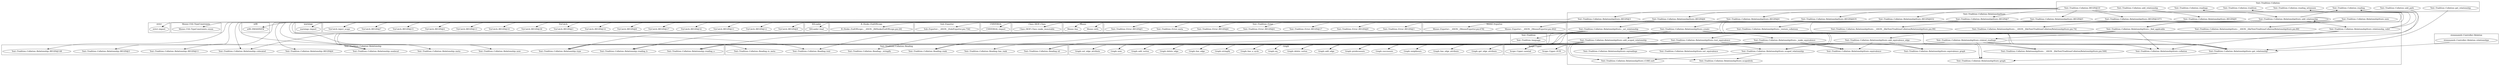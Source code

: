 digraph {
graph [overlap=false]
subgraph cluster_Text_Tradition_Collation {
	label="Text::Tradition::Collation";
	"Text::Tradition::Collation::reading";
	"Text::Tradition::Collation::add_relationship";
	"Text::Tradition::Collation::readings";
	"Text::Tradition::Collation::tradition";
	"Text::Tradition::Collation::reading_witnesses";
	"Text::Tradition::Collation::add_path";
	"Text::Tradition::Collation::get_relationship";
	"Text::Tradition::Collation::BEGIN@10";
}
subgraph cluster_TryCatch {
	label="TryCatch";
	"TryCatch::BEGIN@17";
	"TryCatch::BEGIN@8";
	"TryCatch::BEGIN@14";
	"TryCatch::BEGIN@3";
	"TryCatch::BEGIN@30";
	"TryCatch::BEGIN@10";
	"TryCatch::inject_scope";
	"TryCatch::BEGIN@13";
	"TryCatch::BEGIN@4";
	"TryCatch::BEGIN@15";
	"TryCatch::BEGIN@7";
	"TryCatch::BEGIN@9";
	"TryCatch::BEGIN@12";
	"TryCatch::BEGIN@11";
	"TryCatch::BEGIN@32";
}
subgraph cluster_utf8 {
	label="utf8";
	"utf8::SWASHNEW";
}
subgraph cluster_UNIVERSAL {
	label="UNIVERSAL";
	"UNIVERSAL::import";
}
subgraph cluster_Text_Tradition_Collation_RelationshipStore {
	label="Text::Tradition::Collation::RelationshipStore";
	"Text::Tradition::Collation::RelationshipStore::new";
	"Text::Tradition::Collation::RelationshipStore::scoped_relationship";
	"Text::Tradition::Collation::RelationshipStore::__ANON__[lib/Text/Tradition/Collation/RelationshipStore.pm:99]";
	"Text::Tradition::Collation::RelationshipStore::__ANON__[lib/Text/Tradition/Collation/RelationshipStore.pm:508]";
	"Text::Tradition::Collation::RelationshipStore::add_relationship";
	"Text::Tradition::Collation::RelationshipStore::scopedrels";
	"Text::Tradition::Collation::RelationshipStore::_make_equivalence";
	"Text::Tradition::Collation::RelationshipStore::BEGIN@4";
	"Text::Tradition::Collation::RelationshipStore::__ANON__[lib/Text/Tradition/Collation/RelationshipStore.pm:74]";
	"Text::Tradition::Collation::RelationshipStore::add_scoped_relationship";
	"Text::Tradition::Collation::RelationshipStore::__ANON__[lib/Text/Tradition/Collation/RelationshipStore.pm:80]";
	"Text::Tradition::Collation::RelationshipStore::BEGIN@7";
	"Text::Tradition::Collation::RelationshipStore::_set_relationship";
	"Text::Tradition::Collation::RelationshipStore::eqreadings";
	"Text::Tradition::Collation::RelationshipStore::BEGIN@5";
	"Text::Tradition::Collation::RelationshipStore::_restore_collations";
	"Text::Tradition::Collation::RelationshipStore::BEGIN@1073";
	"Text::Tradition::Collation::RelationshipStore::graph";
	"Text::Tradition::Collation::RelationshipStore::BEGIN@635";
	"Text::Tradition::Collation::RelationshipStore::equivalence_graph";
	"Text::Tradition::Collation::RelationshipStore::add_equivalence_edge";
	"Text::Tradition::Collation::RelationshipStore::equivalence";
	"Text::Tradition::Collation::RelationshipStore::CORE:sort";
	"Text::Tradition::Collation::RelationshipStore::BEGIN@632";
	"Text::Tradition::Collation::RelationshipStore::test_equivalence";
	"Text::Tradition::Collation::RelationshipStore::related_readings";
	"Text::Tradition::Collation::RelationshipStore::relationship_valid";
	"Text::Tradition::Collation::RelationshipStore::_find_applicable";
	"Text::Tradition::Collation::RelationshipStore::collation";
	"Text::Tradition::Collation::RelationshipStore::BEGIN@3";
	"Text::Tradition::Collation::RelationshipStore::set_equivalence";
	"Text::Tradition::Collation::RelationshipStore::BEGIN@6";
	"Text::Tradition::Collation::RelationshipStore::BEGIN@9";
	"Text::Tradition::Collation::RelationshipStore::get_relationship";
	"Text::Tradition::Collation::RelationshipStore::create";
}
subgraph cluster_warnings {
	label="warnings";
	"warnings::import";
}
subgraph cluster_XSLoader {
	label="XSLoader";
	"XSLoader::load";
}
subgraph cluster_Class_MOP_Class {
	label="Class::MOP::Class";
	"Class::MOP::Class::make_immutable";
}
subgraph cluster_Moose {
	label="Moose";
	"Moose::with";
	"Moose::has";
}
subgraph cluster_Text_Tradition {
	label="Text::Tradition";
	"Text::Tradition::language";
}
subgraph cluster_Text_Tradition_Collation_Reading {
	label="Text::Tradition::Collation::Reading";
	"Text::Tradition::Collation::Reading::has_rank";
	"Text::Tradition::Collation::Reading::text";
	"Text::Tradition::Collation::Reading::_stringify";
	"Text::Tradition::Collation::Reading::is_meta";
	"Text::Tradition::Collation::Reading::rank";
	"Text::Tradition::Collation::Reading::id";
}
subgraph cluster_Graph {
	label="Graph";
	"Graph::successors";
	"Graph::get_edge_attribute";
	"Graph::add_vertex";
	"Graph::has_edge_attribute";
	"Graph::delete_vertex";
	"Graph::neighbours";
	"Graph::stringify";
	"Graph::set_edge_attribute";
	"Graph::has_edge";
	"Graph::add_edge";
	"Graph::eq";
	"Graph::predecessors";
	"Graph::delete_edge";
	"Graph::has_a_cycle";
	"Graph::new";
}
subgraph cluster_Text_Tradition_Error {
	label="Text::Tradition::Error";
	"Text::Tradition::Error::BEGIN@6";
	"Text::Tradition::Error::meta";
	"Text::Tradition::Error::BEGIN@5";
	"Text::Tradition::Error::BEGIN@3";
	"Text::Tradition::Error::BEGIN@9";
	"Text::Tradition::Error::BEGIN@17";
	"Text::Tradition::Error::BEGIN@4";
}
subgraph cluster_Moose_Exporter {
	label="Moose::Exporter";
	"Moose::Exporter::__ANON__[Moose/Exporter.pm:492]";
	"Moose::Exporter::__ANON__[Moose/Exporter.pm:678]";
}
subgraph cluster_Moose_Util_TypeConstraints {
	label="Moose::Util::TypeConstraints";
	"Moose::Util::TypeConstraints::enum";
}
subgraph cluster_stemmaweb_Controller_Relation {
	label="stemmaweb::Controller::Relation";
	"stemmaweb::Controller::Relation::relationships";
}
subgraph cluster_B_Hooks_EndOfScope {
	label="B::Hooks::EndOfScope";
	"B::Hooks::EndOfScope::__ANON__[B/Hooks/EndOfScope.pm:26]";
}
subgraph cluster_Text_Tradition_Collation_Relationship {
	label="Text::Tradition::Collation::Relationship";
	"Text::Tradition::Collation::Relationship::new";
	"Text::Tradition::Collation::Relationship::nonlocal";
	"Text::Tradition::Collation::Relationship::BEGIN@4";
	"Text::Tradition::Collation::Relationship::type";
	"Text::Tradition::Collation::Relationship::reading_b";
	"Text::Tradition::Collation::Relationship::reading_a";
	"Text::Tradition::Collation::Relationship::meta";
	"Text::Tradition::Collation::Relationship::BEGIN@11";
	"Text::Tradition::Collation::Relationship::BEGIN@148";
	"Text::Tradition::Collation::Relationship::colocated";
	"Text::Tradition::Collation::Relationship::BEGIN@3";
}
subgraph cluster_Scope_Upper {
	label="Scope::Upper";
	"Scope::Upper::unwind";
	"Scope::Upper::SUB";
}
subgraph cluster_Sub_Exporter {
	label="Sub::Exporter";
	"Sub::Exporter::__ANON__[Sub/Exporter.pm:756]";
}
subgraph cluster_strict {
	label="strict";
	"strict::import";
}
"Text::Tradition::Collation::BEGIN@10" -> "Text::Tradition::Collation::RelationshipStore::BEGIN@5";
"Text::Tradition::Collation::RelationshipStore::test_equivalence" -> "Graph::delete_vertex";
"Text::Tradition::Collation::RelationshipStore::_make_equivalence" -> "Graph::delete_vertex";
"Text::Tradition::Collation::RelationshipStore::test_equivalence" -> "Text::Tradition::Collation::RelationshipStore::equivalence";
"Text::Tradition::Collation::RelationshipStore::_make_equivalence" -> "Text::Tradition::Collation::RelationshipStore::equivalence";
"Text::Tradition::Collation::RelationshipStore::add_equivalence_edge" -> "Text::Tradition::Collation::RelationshipStore::equivalence";
"Text::Tradition::Collation::RelationshipStore::relationship_valid" -> "Text::Tradition::Collation::RelationshipStore::test_equivalence";
"Text::Tradition::Collation::RelationshipStore::_find_applicable" -> "Text::Tradition::Collation::Reading::text";
"Text::Tradition::Collation::RelationshipStore::add_relationship" -> "Text::Tradition::Collation::Reading::text";
"Text::Tradition::Collation::RelationshipStore::BEGIN@7" -> "TryCatch::BEGIN@9";
"Text::Tradition::Collation::RelationshipStore::new" -> "Text::Tradition::Collation::RelationshipStore::__ANON__[lib/Text/Tradition/Collation/RelationshipStore.pm:80]";
"Text::Tradition::Collation::RelationshipStore::BEGIN@7" -> "TryCatch::BEGIN@30";
"Text::Tradition::Collation::RelationshipStore::create" -> "Text::Tradition::Collation::RelationshipStore::scoped_relationship";
"Text::Tradition::Collation::RelationshipStore::add_relationship" -> "Text::Tradition::Collation::RelationshipStore::scoped_relationship";
"Text::Tradition::Collation::RelationshipStore::add_scoped_relationship" -> "Text::Tradition::Collation::RelationshipStore::scoped_relationship";
"Text::Tradition::Collation::RelationshipStore::BEGIN@7" -> "TryCatch::BEGIN@7";
"Text::Tradition::Collation::RelationshipStore::_find_applicable" -> "Text::Tradition::Collation::RelationshipStore::related_readings";
"Text::Tradition::Collation::RelationshipStore::BEGIN@5" -> "UNIVERSAL::import";
"Text::Tradition::Collation::RelationshipStore::BEGIN@6" -> "UNIVERSAL::import";
"Text::Tradition::Collation::RelationshipStore::get_relationship" -> "Graph::has_edge_attribute";
"Text::Tradition::Collation::RelationshipStore::test_equivalence" -> "Text::Tradition::Collation::RelationshipStore::equivalence_graph";
"Text::Tradition::Collation::RelationshipStore::_make_equivalence" -> "Text::Tradition::Collation::RelationshipStore::equivalence_graph";
"Text::Tradition::Collation::RelationshipStore::add_equivalence_edge" -> "Text::Tradition::Collation::RelationshipStore::equivalence_graph";
"Text::Tradition::Collation::RelationshipStore::BEGIN@5" -> "Text::Tradition::Error::BEGIN@5";
"Text::Tradition::Collation::RelationshipStore::BEGIN@6" -> "Moose::has";
"Text::Tradition::Collation::RelationshipStore::BEGIN@7" -> "TryCatch::BEGIN@12";
"Text::Tradition::Collation::RelationshipStore::BEGIN@6" -> "Text::Tradition::Collation::Relationship::meta";
"Text::Tradition::Collation::BEGIN@10" -> "Text::Tradition::Collation::RelationshipStore::BEGIN@7";
"Text::Tradition::Collation::RelationshipStore::_find_applicable" -> "Text::Tradition::Collation::tradition";
"Text::Tradition::Collation::RelationshipStore::_find_applicable" -> "Text::Tradition::Collation::readings";
"Text::Tradition::Collation::RelationshipStore::_make_equivalence" -> "Text::Tradition::Collation::RelationshipStore::eqreadings";
"Text::Tradition::Collation::RelationshipStore::_find_applicable" -> "Text::Tradition::Collation::Relationship::type";
"Text::Tradition::Collation::RelationshipStore::__ANON__[lib/Text/Tradition/Collation/RelationshipStore.pm:508]" -> "Text::Tradition::Collation::Relationship::type";
"Text::Tradition::Collation::RelationshipStore::add_scoped_relationship" -> "Text::Tradition::Collation::Relationship::type";
"Text::Tradition::Collation::RelationshipStore::create" -> "Text::Tradition::Collation::Relationship::new";
"Text::Tradition::Collation::RelationshipStore::test_equivalence" -> "Scope::Upper::SUB";
"Text::Tradition::Collation::RelationshipStore::related_readings" -> "Scope::Upper::SUB";
"Text::Tradition::Collation::RelationshipStore::_make_equivalence" -> "Scope::Upper::SUB";
"Text::Tradition::Collation::RelationshipStore::_find_applicable" -> "Text::Tradition::Collation::Relationship::reading_a";
"Text::Tradition::Collation::RelationshipStore::add_scoped_relationship" -> "Text::Tradition::Collation::Relationship::reading_a";
"Text::Tradition::Collation::RelationshipStore::BEGIN@7" -> "Sub::Exporter::__ANON__[Sub/Exporter.pm:756]";
"Text::Tradition::Collation::RelationshipStore::BEGIN@7" -> "TryCatch::BEGIN@11";
"Text::Tradition::Collation::RelationshipStore::BEGIN@6" -> "Text::Tradition::Collation::Relationship::BEGIN@11";
"Text::Tradition::Collation::RelationshipStore::BEGIN@3" -> "strict::import";
"Text::Tradition::Collation::RelationshipStore::BEGIN@5" -> "Text::Tradition::Error::meta";
"Text::Tradition::Collation::RelationshipStore::_set_relationship" -> "Graph::set_edge_attribute";
"Text::Tradition::Collation::RelationshipStore::BEGIN@6" -> "Text::Tradition::Collation::Relationship::BEGIN@148";
"Text::Tradition::Collation::RelationshipStore::_make_equivalence" -> "Text::Tradition::Collation::RelationshipStore::set_equivalence";
"Text::Tradition::Collation::RelationshipStore::BEGIN@5" -> "Text::Tradition::Error::BEGIN@4";
"Text::Tradition::Collation::RelationshipStore::relationship_valid" -> "Text::Tradition::Collation::Reading::has_rank";
"Text::Tradition::Collation::RelationshipStore::BEGIN@7" -> "B::Hooks::EndOfScope::__ANON__[B/Hooks/EndOfScope.pm:26]";
"Text::Tradition::Collation::RelationshipStore::BEGIN@7" -> "XSLoader::load";
"Text::Tradition::Collation::RelationshipStore::BEGIN@5" -> "Moose::with";
"Text::Tradition::Collation::RelationshipStore::BEGIN@1073" -> "Moose::Exporter::__ANON__[Moose/Exporter.pm:678]";
"Text::Tradition::Collation::RelationshipStore::new" -> "Text::Tradition::Collation::RelationshipStore::__ANON__[lib/Text/Tradition/Collation/RelationshipStore.pm:99]";
"Text::Tradition::Collation::RelationshipStore::BEGIN@9" -> "Moose::Exporter::__ANON__[Moose/Exporter.pm:492]";
"Text::Tradition::Collation::RelationshipStore::BEGIN@6" -> "Text::Tradition::Collation::Relationship::BEGIN@4";
"Text::Tradition::Collation::BEGIN@10" -> "Text::Tradition::Collation::RelationshipStore::BEGIN@635";
"Text::Tradition::Collation::RelationshipStore::related_readings" -> "Text::Tradition::Collation::reading";
"Text::Tradition::Collation::RelationshipStore::relationship_valid" -> "Text::Tradition::Collation::reading";
"Text::Tradition::Collation::RelationshipStore::add_relationship" -> "Text::Tradition::Collation::reading";
"Text::Tradition::Collation::RelationshipStore::add_relationship" -> "utf8::SWASHNEW";
"Text::Tradition::Collation::RelationshipStore::BEGIN@7" -> "TryCatch::BEGIN@13";
"Text::Tradition::Collation::RelationshipStore::related_readings" -> "Text::Tradition::Collation::RelationshipStore::graph";
"Text::Tradition::Collation::RelationshipStore::get_relationship" -> "Text::Tradition::Collation::RelationshipStore::graph";
"Text::Tradition::Collation::RelationshipStore::_set_relationship" -> "Text::Tradition::Collation::RelationshipStore::graph";
"Text::Tradition::Collation::RelationshipStore::BEGIN@635" -> "TryCatch::inject_scope";
"Text::Tradition::Collation::RelationshipStore::BEGIN@632" -> "TryCatch::inject_scope";
"Text::Tradition::Collation::RelationshipStore::test_equivalence" -> "Graph::stringify";
"Text::Tradition::Collation::RelationshipStore::relationship_valid" -> "Text::Tradition::Collation::reading_witnesses";
"Text::Tradition::Collation::BEGIN@10" -> "Text::Tradition::Collation::RelationshipStore::BEGIN@3";
"stemmaweb::Controller::Relation::relationships" -> "Text::Tradition::Collation::RelationshipStore::get_relationship";
"Text::Tradition::Collation::RelationshipStore::related_readings" -> "Text::Tradition::Collation::RelationshipStore::get_relationship";
"Text::Tradition::Collation::RelationshipStore::create" -> "Text::Tradition::Collation::RelationshipStore::get_relationship";
"Text::Tradition::Collation::get_relationship" -> "Text::Tradition::Collation::RelationshipStore::get_relationship";
"Text::Tradition::Collation::RelationshipStore::add_relationship" -> "Text::Tradition::Collation::RelationshipStore::get_relationship";
"Text::Tradition::Collation::RelationshipStore::BEGIN@7" -> "TryCatch::BEGIN@10";
"Text::Tradition::Collation::RelationshipStore::BEGIN@5" -> "Text::Tradition::Error::BEGIN@17";
"Text::Tradition::Collation::RelationshipStore::BEGIN@5" -> "Text::Tradition::Error::BEGIN@9";
"Text::Tradition::Collation::RelationshipStore::_find_applicable" -> "Text::Tradition::Collation::Reading::id";
"Text::Tradition::Collation::RelationshipStore::related_readings" -> "Text::Tradition::Collation::Reading::id";
"Text::Tradition::Collation::BEGIN@10" -> "Text::Tradition::Collation::RelationshipStore::BEGIN@632";
"Text::Tradition::Collation::RelationshipStore::BEGIN@4" -> "warnings::import";
"Text::Tradition::Collation::RelationshipStore::add_relationship" -> "Text::Tradition::Collation::Reading::is_meta";
"Text::Tradition::Collation::RelationshipStore::_find_applicable" -> "Text::Tradition::language";
"Text::Tradition::Collation::RelationshipStore::_find_applicable" -> "Text::Tradition::Collation::Reading::_stringify";
"Text::Tradition::Collation::RelationshipStore::related_readings" -> "Text::Tradition::Collation::RelationshipStore::collation";
"Text::Tradition::Collation::RelationshipStore::relationship_valid" -> "Text::Tradition::Collation::RelationshipStore::collation";
"Text::Tradition::Collation::RelationshipStore::_find_applicable" -> "Text::Tradition::Collation::RelationshipStore::collation";
"Text::Tradition::Collation::RelationshipStore::add_relationship" -> "Text::Tradition::Collation::RelationshipStore::collation";
"Text::Tradition::Collation::RelationshipStore::get_relationship" -> "Graph::get_edge_attribute";
"Text::Tradition::Collation::RelationshipStore::create" -> "Text::Tradition::Collation::Relationship::nonlocal";
"Text::Tradition::Collation::RelationshipStore::add_relationship" -> "Text::Tradition::Collation::Relationship::nonlocal";
"Text::Tradition::Collation::RelationshipStore::test_equivalence" -> "Graph::has_a_cycle";
"Text::Tradition::Collation::RelationshipStore::BEGIN@7" -> "TryCatch::BEGIN@3";
"Text::Tradition::Collation::RelationshipStore::test_equivalence" -> "Graph::add_edge";
"Text::Tradition::Collation::RelationshipStore::_make_equivalence" -> "Graph::add_edge";
"Text::Tradition::Collation::RelationshipStore::add_equivalence_edge" -> "Graph::add_edge";
"Text::Tradition::Collation::RelationshipStore::_set_relationship" -> "Graph::add_edge";
"Text::Tradition::Collation::BEGIN@10" -> "Text::Tradition::Collation::RelationshipStore::BEGIN@4";
"Text::Tradition::Collation::RelationshipStore::new" -> "Text::Tradition::Collation::RelationshipStore::__ANON__[lib/Text/Tradition/Collation/RelationshipStore.pm:74]";
"Text::Tradition::Collation::RelationshipStore::test_equivalence" -> "Scope::Upper::unwind";
"Text::Tradition::Collation::RelationshipStore::related_readings" -> "Scope::Upper::unwind";
"Text::Tradition::Collation::RelationshipStore::_make_equivalence" -> "Scope::Upper::unwind";
"Text::Tradition::Collation::RelationshipStore::BEGIN@5" -> "Class::MOP::Class::make_immutable";
"Text::Tradition::Collation::RelationshipStore::BEGIN@6" -> "Class::MOP::Class::make_immutable";
"Text::Tradition::Collation::RelationshipStore::_set_relationship" -> "Text::Tradition::Collation::Relationship::colocated";
"Text::Tradition::Collation::RelationshipStore::add_relationship" -> "Text::Tradition::Collation::Relationship::colocated";
"Text::Tradition::Collation::RelationshipStore::BEGIN@6" -> "Moose::Util::TypeConstraints::enum";
"Text::Tradition::Collation::RelationshipStore::BEGIN@7" -> "TryCatch::BEGIN@17";
"Text::Tradition::Collation::RelationshipStore::related_readings" -> "Text::Tradition::Collation::RelationshipStore::__ANON__[lib/Text/Tradition/Collation/RelationshipStore.pm:508]";
"Text::Tradition::Collation::RelationshipStore::__ANON__[lib/Text/Tradition/Collation/RelationshipStore.pm:99]" -> "Graph::new";
"Text::Tradition::Collation::RelationshipStore::__ANON__[lib/Text/Tradition/Collation/RelationshipStore.pm:80]" -> "Graph::new";
"Text::Tradition::Collation::RelationshipStore::_set_relationship" -> "Text::Tradition::Collation::RelationshipStore::_make_equivalence";
"Text::Tradition::Collation::RelationshipStore::test_equivalence" -> "Graph::eq";
"Text::Tradition::Collation::RelationshipStore::scoped_relationship" -> "Text::Tradition::Collation::RelationshipStore::CORE:sort";
"Text::Tradition::Collation::RelationshipStore::add_scoped_relationship" -> "Text::Tradition::Collation::RelationshipStore::CORE:sort";
"Text::Tradition::Collation::RelationshipStore::add_relationship" -> "Text::Tradition::Collation::RelationshipStore::relationship_valid";
"Text::Tradition::Collation::RelationshipStore::test_equivalence" -> "Graph::add_vertex";
"Text::Tradition::Collation::RelationshipStore::BEGIN@5" -> "Text::Tradition::Error::BEGIN@6";
"Text::Tradition::Collation::RelationshipStore::add_relationship" -> "Text::Tradition::Collation::RelationshipStore::_find_applicable";
"Text::Tradition::Collation::RelationshipStore::related_readings" -> "Graph::neighbours";
"Text::Tradition::Collation::RelationshipStore::_find_applicable" -> "Text::Tradition::Collation::Relationship::reading_b";
"Text::Tradition::Collation::RelationshipStore::add_scoped_relationship" -> "Text::Tradition::Collation::Relationship::reading_b";
"Text::Tradition::Collation::RelationshipStore::BEGIN@7" -> "TryCatch::BEGIN@8";
"Text::Tradition::Collation::BEGIN@10" -> "Text::Tradition::Collation::RelationshipStore::BEGIN@6";
"Text::Tradition::Collation::BEGIN@10" -> "Text::Tradition::Collation::RelationshipStore::BEGIN@9";
"Text::Tradition::Collation::RelationshipStore::test_equivalence" -> "Graph::delete_edge";
"Text::Tradition::Collation::RelationshipStore::BEGIN@7" -> "TryCatch::BEGIN@15";
"Text::Tradition::Collation::RelationshipStore::test_equivalence" -> "Graph::has_edge";
"Text::Tradition::Collation::RelationshipStore::BEGIN@5" -> "Text::Tradition::Error::BEGIN@3";
"Text::Tradition::Collation::RelationshipStore::BEGIN@7" -> "TryCatch::BEGIN@14";
"Text::Tradition::Collation::RelationshipStore::relationship_valid" -> "Text::Tradition::Collation::Reading::rank";
"Text::Tradition::Collation::RelationshipStore::_find_applicable" -> "Text::Tradition::Collation::Reading::rank";
"Text::Tradition::Collation::RelationshipStore::BEGIN@7" -> "TryCatch::BEGIN@32";
"Text::Tradition::Collation::RelationshipStore::BEGIN@7" -> "TryCatch::BEGIN@4";
"Text::Tradition::Collation::RelationshipStore::BEGIN@6" -> "Text::Tradition::Collation::Relationship::BEGIN@3";
"Text::Tradition::Collation::RelationshipStore::scoped_relationship" -> "Text::Tradition::Collation::RelationshipStore::scopedrels";
"Text::Tradition::Collation::RelationshipStore::add_scoped_relationship" -> "Text::Tradition::Collation::RelationshipStore::scopedrels";
"Text::Tradition::Collation::RelationshipStore::test_equivalence" -> "Graph::successors";
"Text::Tradition::Collation::RelationshipStore::_make_equivalence" -> "Graph::successors";
"Text::Tradition::Collation::RelationshipStore::add_relationship" -> "Text::Tradition::Collation::RelationshipStore::_restore_collations";
"Text::Tradition::Collation::add_relationship" -> "Text::Tradition::Collation::RelationshipStore::add_relationship";
"Text::Tradition::Collation::RelationshipStore::add_relationship" -> "Text::Tradition::Collation::RelationshipStore::add_relationship";
"Text::Tradition::Collation::RelationshipStore::create" -> "Text::Tradition::Collation::RelationshipStore::add_scoped_relationship";
"Text::Tradition::Collation::RelationshipStore::add_relationship" -> "Text::Tradition::Collation::RelationshipStore::_set_relationship";
"Text::Tradition::Collation::RelationshipStore::test_equivalence" -> "Graph::predecessors";
"Text::Tradition::Collation::RelationshipStore::_make_equivalence" -> "Graph::predecessors";
"Text::Tradition::Collation::BEGIN@10" -> "Text::Tradition::Collation::RelationshipStore::BEGIN@1073";
"Text::Tradition::Collation::add_path" -> "Text::Tradition::Collation::RelationshipStore::add_equivalence_edge";
"Text::Tradition::Collation::RelationshipStore::add_relationship" -> "Text::Tradition::Collation::RelationshipStore::create";
}
